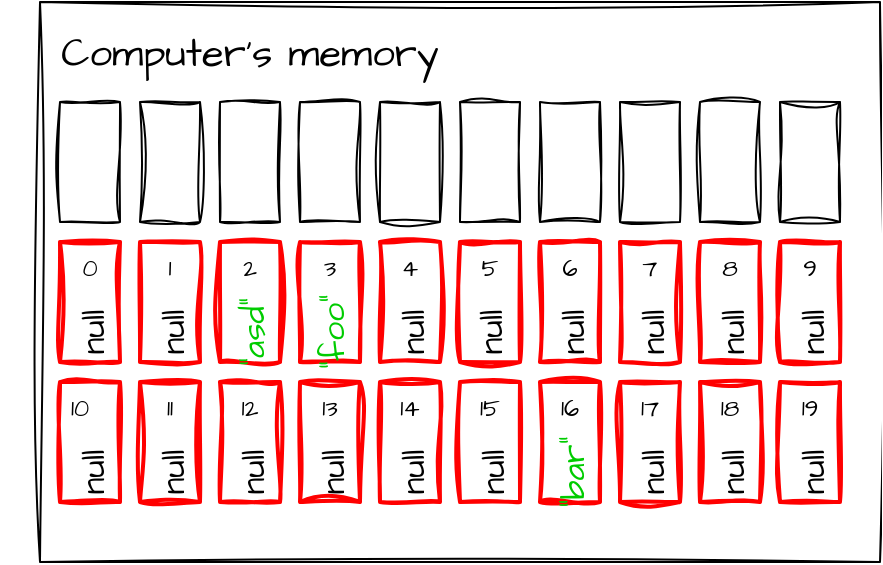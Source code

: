 <mxfile version="23.0.2" type="device">
  <diagram name="Page-1" id="anuovr1NJjBjm78ncV5i">
    <mxGraphModel dx="685" dy="1671" grid="1" gridSize="10" guides="1" tooltips="1" connect="1" arrows="1" fold="1" page="1" pageScale="1" pageWidth="827" pageHeight="1169" math="0" shadow="0">
      <root>
        <mxCell id="0" />
        <mxCell id="1" parent="0" />
        <mxCell id="LXHgbnVBe5iBIq8MEzDh-35" value="" style="rounded=0;whiteSpace=wrap;html=1;sketch=1;hachureGap=4;jiggle=2;curveFitting=1;fontFamily=Architects Daughter;fontSource=https%3A%2F%2Ffonts.googleapis.com%2Fcss%3Ffamily%3DArchitects%2BDaughter;fontSize=20;" vertex="1" parent="1">
          <mxGeometry x="170" y="-60" width="420" height="280" as="geometry" />
        </mxCell>
        <mxCell id="LXHgbnVBe5iBIq8MEzDh-36" value="Computer&#39;s memory" style="text;html=1;strokeColor=none;fillColor=none;align=center;verticalAlign=middle;whiteSpace=wrap;rounded=0;fontSize=20;fontFamily=Architects Daughter;" vertex="1" parent="1">
          <mxGeometry x="150" y="-50" width="250" height="30" as="geometry" />
        </mxCell>
        <mxCell id="LXHgbnVBe5iBIq8MEzDh-37" value="" style="rounded=0;whiteSpace=wrap;html=1;sketch=1;hachureGap=4;jiggle=2;curveFitting=1;fontFamily=Architects Daughter;fontSource=https%3A%2F%2Ffonts.googleapis.com%2Fcss%3Ffamily%3DArchitects%2BDaughter;fontSize=20;" vertex="1" parent="1">
          <mxGeometry x="180" y="-10" width="30" height="60" as="geometry" />
        </mxCell>
        <mxCell id="LXHgbnVBe5iBIq8MEzDh-38" value="" style="rounded=0;whiteSpace=wrap;html=1;sketch=1;hachureGap=4;jiggle=2;curveFitting=1;fontFamily=Architects Daughter;fontSource=https%3A%2F%2Ffonts.googleapis.com%2Fcss%3Ffamily%3DArchitects%2BDaughter;fontSize=20;" vertex="1" parent="1">
          <mxGeometry x="220" y="-10" width="30" height="60" as="geometry" />
        </mxCell>
        <mxCell id="LXHgbnVBe5iBIq8MEzDh-39" value="" style="rounded=0;whiteSpace=wrap;html=1;sketch=1;hachureGap=4;jiggle=2;curveFitting=1;fontFamily=Architects Daughter;fontSource=https%3A%2F%2Ffonts.googleapis.com%2Fcss%3Ffamily%3DArchitects%2BDaughter;fontSize=20;" vertex="1" parent="1">
          <mxGeometry x="260" y="-10" width="30" height="60" as="geometry" />
        </mxCell>
        <mxCell id="LXHgbnVBe5iBIq8MEzDh-40" value="" style="rounded=0;whiteSpace=wrap;html=1;sketch=1;hachureGap=4;jiggle=2;curveFitting=1;fontFamily=Architects Daughter;fontSource=https%3A%2F%2Ffonts.googleapis.com%2Fcss%3Ffamily%3DArchitects%2BDaughter;fontSize=20;" vertex="1" parent="1">
          <mxGeometry x="300" y="-10" width="30" height="60" as="geometry" />
        </mxCell>
        <mxCell id="LXHgbnVBe5iBIq8MEzDh-41" value="" style="rounded=0;whiteSpace=wrap;html=1;sketch=1;hachureGap=4;jiggle=2;curveFitting=1;fontFamily=Architects Daughter;fontSource=https%3A%2F%2Ffonts.googleapis.com%2Fcss%3Ffamily%3DArchitects%2BDaughter;fontSize=20;" vertex="1" parent="1">
          <mxGeometry x="340" y="-10" width="30" height="60" as="geometry" />
        </mxCell>
        <mxCell id="LXHgbnVBe5iBIq8MEzDh-42" value="" style="rounded=0;whiteSpace=wrap;html=1;sketch=1;hachureGap=4;jiggle=2;curveFitting=1;fontFamily=Architects Daughter;fontSource=https%3A%2F%2Ffonts.googleapis.com%2Fcss%3Ffamily%3DArchitects%2BDaughter;fontSize=20;" vertex="1" parent="1">
          <mxGeometry x="380" y="-10" width="30" height="60" as="geometry" />
        </mxCell>
        <mxCell id="LXHgbnVBe5iBIq8MEzDh-43" value="" style="rounded=0;whiteSpace=wrap;html=1;sketch=1;hachureGap=4;jiggle=2;curveFitting=1;fontFamily=Architects Daughter;fontSource=https%3A%2F%2Ffonts.googleapis.com%2Fcss%3Ffamily%3DArchitects%2BDaughter;fontSize=20;" vertex="1" parent="1">
          <mxGeometry x="420" y="-10" width="30" height="60" as="geometry" />
        </mxCell>
        <mxCell id="LXHgbnVBe5iBIq8MEzDh-44" value="" style="rounded=0;whiteSpace=wrap;html=1;sketch=1;hachureGap=4;jiggle=2;curveFitting=1;fontFamily=Architects Daughter;fontSource=https%3A%2F%2Ffonts.googleapis.com%2Fcss%3Ffamily%3DArchitects%2BDaughter;fontSize=20;" vertex="1" parent="1">
          <mxGeometry x="460" y="-10" width="30" height="60" as="geometry" />
        </mxCell>
        <mxCell id="LXHgbnVBe5iBIq8MEzDh-45" value="" style="rounded=0;whiteSpace=wrap;html=1;sketch=1;hachureGap=4;jiggle=2;curveFitting=1;fontFamily=Architects Daughter;fontSource=https%3A%2F%2Ffonts.googleapis.com%2Fcss%3Ffamily%3DArchitects%2BDaughter;fontSize=20;" vertex="1" parent="1">
          <mxGeometry x="500" y="-10" width="30" height="60" as="geometry" />
        </mxCell>
        <mxCell id="LXHgbnVBe5iBIq8MEzDh-46" value="" style="rounded=0;whiteSpace=wrap;html=1;sketch=1;hachureGap=4;jiggle=2;curveFitting=1;fontFamily=Architects Daughter;fontSource=https%3A%2F%2Ffonts.googleapis.com%2Fcss%3Ffamily%3DArchitects%2BDaughter;fontSize=20;" vertex="1" parent="1">
          <mxGeometry x="540" y="-10" width="30" height="60" as="geometry" />
        </mxCell>
        <mxCell id="LXHgbnVBe5iBIq8MEzDh-47" value="" style="rounded=0;whiteSpace=wrap;html=1;sketch=1;hachureGap=4;jiggle=2;curveFitting=1;fontFamily=Architects Daughter;fontSource=https%3A%2F%2Ffonts.googleapis.com%2Fcss%3Ffamily%3DArchitects%2BDaughter;fontSize=20;strokeWidth=2;strokeColor=#FF0000;" vertex="1" parent="1">
          <mxGeometry x="180" y="60" width="30" height="60" as="geometry" />
        </mxCell>
        <mxCell id="LXHgbnVBe5iBIq8MEzDh-48" value="" style="rounded=0;whiteSpace=wrap;html=1;sketch=1;hachureGap=4;jiggle=2;curveFitting=1;fontFamily=Architects Daughter;fontSource=https%3A%2F%2Ffonts.googleapis.com%2Fcss%3Ffamily%3DArchitects%2BDaughter;fontSize=20;strokeWidth=2;strokeColor=#FF0000;" vertex="1" parent="1">
          <mxGeometry x="220" y="60" width="30" height="60" as="geometry" />
        </mxCell>
        <mxCell id="LXHgbnVBe5iBIq8MEzDh-49" value="" style="rounded=0;whiteSpace=wrap;html=1;sketch=1;hachureGap=4;jiggle=2;curveFitting=1;fontFamily=Architects Daughter;fontSource=https%3A%2F%2Ffonts.googleapis.com%2Fcss%3Ffamily%3DArchitects%2BDaughter;fontSize=20;strokeWidth=2;strokeColor=#FF0000;" vertex="1" parent="1">
          <mxGeometry x="260" y="60" width="30" height="60" as="geometry" />
        </mxCell>
        <mxCell id="LXHgbnVBe5iBIq8MEzDh-50" value="" style="rounded=0;whiteSpace=wrap;html=1;sketch=1;hachureGap=4;jiggle=2;curveFitting=1;fontFamily=Architects Daughter;fontSource=https%3A%2F%2Ffonts.googleapis.com%2Fcss%3Ffamily%3DArchitects%2BDaughter;fontSize=20;strokeWidth=2;strokeColor=#FF0000;" vertex="1" parent="1">
          <mxGeometry x="300" y="60" width="30" height="60" as="geometry" />
        </mxCell>
        <mxCell id="LXHgbnVBe5iBIq8MEzDh-51" value="" style="rounded=0;whiteSpace=wrap;html=1;sketch=1;hachureGap=4;jiggle=2;curveFitting=1;fontFamily=Architects Daughter;fontSource=https%3A%2F%2Ffonts.googleapis.com%2Fcss%3Ffamily%3DArchitects%2BDaughter;fontSize=20;strokeWidth=2;strokeColor=#FF0000;" vertex="1" parent="1">
          <mxGeometry x="340" y="60" width="30" height="60" as="geometry" />
        </mxCell>
        <mxCell id="LXHgbnVBe5iBIq8MEzDh-52" value="" style="rounded=0;whiteSpace=wrap;html=1;sketch=1;hachureGap=4;jiggle=2;curveFitting=1;fontFamily=Architects Daughter;fontSource=https%3A%2F%2Ffonts.googleapis.com%2Fcss%3Ffamily%3DArchitects%2BDaughter;fontSize=20;strokeWidth=2;strokeColor=#FF0000;" vertex="1" parent="1">
          <mxGeometry x="380" y="60" width="30" height="60" as="geometry" />
        </mxCell>
        <mxCell id="LXHgbnVBe5iBIq8MEzDh-53" value="" style="rounded=0;whiteSpace=wrap;html=1;sketch=1;hachureGap=4;jiggle=2;curveFitting=1;fontFamily=Architects Daughter;fontSource=https%3A%2F%2Ffonts.googleapis.com%2Fcss%3Ffamily%3DArchitects%2BDaughter;fontSize=20;strokeWidth=2;strokeColor=#FF0000;" vertex="1" parent="1">
          <mxGeometry x="420" y="60" width="30" height="60" as="geometry" />
        </mxCell>
        <mxCell id="LXHgbnVBe5iBIq8MEzDh-54" value="" style="rounded=0;whiteSpace=wrap;html=1;sketch=1;hachureGap=4;jiggle=2;curveFitting=1;fontFamily=Architects Daughter;fontSource=https%3A%2F%2Ffonts.googleapis.com%2Fcss%3Ffamily%3DArchitects%2BDaughter;fontSize=20;strokeWidth=2;strokeColor=#FF0000;" vertex="1" parent="1">
          <mxGeometry x="500" y="60" width="30" height="60" as="geometry" />
        </mxCell>
        <mxCell id="LXHgbnVBe5iBIq8MEzDh-55" value="" style="rounded=0;whiteSpace=wrap;html=1;sketch=1;hachureGap=4;jiggle=2;curveFitting=1;fontFamily=Architects Daughter;fontSource=https%3A%2F%2Ffonts.googleapis.com%2Fcss%3Ffamily%3DArchitects%2BDaughter;fontSize=20;strokeWidth=2;strokeColor=#FF0000;" vertex="1" parent="1">
          <mxGeometry x="540" y="60" width="30" height="60" as="geometry" />
        </mxCell>
        <mxCell id="LXHgbnVBe5iBIq8MEzDh-56" value="" style="rounded=0;whiteSpace=wrap;html=1;sketch=1;hachureGap=4;jiggle=2;curveFitting=1;fontFamily=Architects Daughter;fontSource=https%3A%2F%2Ffonts.googleapis.com%2Fcss%3Ffamily%3DArchitects%2BDaughter;fontSize=20;strokeWidth=2;strokeColor=#FF0000;" vertex="1" parent="1">
          <mxGeometry x="460" y="60" width="30" height="60" as="geometry" />
        </mxCell>
        <mxCell id="LXHgbnVBe5iBIq8MEzDh-68" value="&lt;font style=&quot;font-size: 17px;&quot;&gt;null&lt;/font&gt;" style="text;html=1;strokeColor=none;fillColor=none;align=center;verticalAlign=middle;whiteSpace=wrap;rounded=0;fontSize=20;fontFamily=Architects Daughter;rotation=-90;" vertex="1" parent="1">
          <mxGeometry x="175" y="90" width="40" height="30" as="geometry" />
        </mxCell>
        <mxCell id="LXHgbnVBe5iBIq8MEzDh-70" value="&lt;font style=&quot;font-size: 17px;&quot;&gt;null&lt;/font&gt;" style="text;html=1;strokeColor=none;fillColor=none;align=center;verticalAlign=middle;whiteSpace=wrap;rounded=0;fontSize=20;fontFamily=Architects Daughter;rotation=-90;" vertex="1" parent="1">
          <mxGeometry x="215" y="90" width="40" height="30" as="geometry" />
        </mxCell>
        <mxCell id="LXHgbnVBe5iBIq8MEzDh-71" value="&lt;font color=&quot;#00cc00&quot; style=&quot;font-size: 17px;&quot;&gt;&quot;asd&quot;&lt;/font&gt;" style="text;html=1;strokeColor=none;fillColor=none;align=center;verticalAlign=middle;whiteSpace=wrap;rounded=0;fontSize=20;fontFamily=Architects Daughter;rotation=-90;" vertex="1" parent="1">
          <mxGeometry x="255" y="90" width="40" height="30" as="geometry" />
        </mxCell>
        <mxCell id="LXHgbnVBe5iBIq8MEzDh-72" value="&lt;font color=&quot;#00cc00&quot; style=&quot;font-size: 17px;&quot;&gt;&quot;foo&quot;&lt;/font&gt;" style="text;html=1;strokeColor=none;fillColor=none;align=center;verticalAlign=middle;whiteSpace=wrap;rounded=0;fontSize=20;fontFamily=Architects Daughter;rotation=-90;" vertex="1" parent="1">
          <mxGeometry x="295" y="90" width="40" height="30" as="geometry" />
        </mxCell>
        <mxCell id="LXHgbnVBe5iBIq8MEzDh-73" value="&lt;font style=&quot;font-size: 17px;&quot;&gt;null&lt;/font&gt;" style="text;html=1;strokeColor=none;fillColor=none;align=center;verticalAlign=middle;whiteSpace=wrap;rounded=0;fontSize=20;fontFamily=Architects Daughter;rotation=-90;" vertex="1" parent="1">
          <mxGeometry x="335" y="90" width="40" height="30" as="geometry" />
        </mxCell>
        <mxCell id="LXHgbnVBe5iBIq8MEzDh-74" value="&lt;font style=&quot;font-size: 17px;&quot;&gt;null&lt;/font&gt;" style="text;html=1;strokeColor=none;fillColor=none;align=center;verticalAlign=middle;whiteSpace=wrap;rounded=0;fontSize=20;fontFamily=Architects Daughter;rotation=-90;" vertex="1" parent="1">
          <mxGeometry x="374" y="90" width="40" height="30" as="geometry" />
        </mxCell>
        <mxCell id="LXHgbnVBe5iBIq8MEzDh-75" value="&lt;font style=&quot;font-size: 17px;&quot;&gt;null&lt;/font&gt;" style="text;html=1;strokeColor=none;fillColor=none;align=center;verticalAlign=middle;whiteSpace=wrap;rounded=0;fontSize=20;fontFamily=Architects Daughter;rotation=-90;" vertex="1" parent="1">
          <mxGeometry x="415" y="90" width="40" height="30" as="geometry" />
        </mxCell>
        <mxCell id="LXHgbnVBe5iBIq8MEzDh-76" value="&lt;font style=&quot;font-size: 17px;&quot;&gt;null&lt;/font&gt;" style="text;html=1;strokeColor=none;fillColor=none;align=center;verticalAlign=middle;whiteSpace=wrap;rounded=0;fontSize=20;fontFamily=Architects Daughter;rotation=-90;" vertex="1" parent="1">
          <mxGeometry x="455" y="90" width="40" height="30" as="geometry" />
        </mxCell>
        <mxCell id="LXHgbnVBe5iBIq8MEzDh-77" value="&lt;font style=&quot;font-size: 17px;&quot;&gt;null&lt;/font&gt;" style="text;html=1;strokeColor=none;fillColor=none;align=center;verticalAlign=middle;whiteSpace=wrap;rounded=0;fontSize=20;fontFamily=Architects Daughter;rotation=-90;" vertex="1" parent="1">
          <mxGeometry x="495" y="90" width="40" height="30" as="geometry" />
        </mxCell>
        <mxCell id="LXHgbnVBe5iBIq8MEzDh-78" value="&lt;font style=&quot;font-size: 17px;&quot;&gt;null&lt;/font&gt;" style="text;html=1;strokeColor=none;fillColor=none;align=center;verticalAlign=middle;whiteSpace=wrap;rounded=0;fontSize=20;fontFamily=Architects Daughter;rotation=-90;" vertex="1" parent="1">
          <mxGeometry x="535" y="90" width="40" height="30" as="geometry" />
        </mxCell>
        <mxCell id="LXHgbnVBe5iBIq8MEzDh-79" value="" style="rounded=0;whiteSpace=wrap;html=1;sketch=1;hachureGap=4;jiggle=2;curveFitting=1;fontFamily=Architects Daughter;fontSource=https%3A%2F%2Ffonts.googleapis.com%2Fcss%3Ffamily%3DArchitects%2BDaughter;fontSize=20;strokeWidth=2;strokeColor=#FF0000;" vertex="1" parent="1">
          <mxGeometry x="180" y="130" width="30" height="60" as="geometry" />
        </mxCell>
        <mxCell id="LXHgbnVBe5iBIq8MEzDh-80" value="" style="rounded=0;whiteSpace=wrap;html=1;sketch=1;hachureGap=4;jiggle=2;curveFitting=1;fontFamily=Architects Daughter;fontSource=https%3A%2F%2Ffonts.googleapis.com%2Fcss%3Ffamily%3DArchitects%2BDaughter;fontSize=20;strokeWidth=2;strokeColor=#FF0000;" vertex="1" parent="1">
          <mxGeometry x="220" y="130" width="30" height="60" as="geometry" />
        </mxCell>
        <mxCell id="LXHgbnVBe5iBIq8MEzDh-81" value="" style="rounded=0;whiteSpace=wrap;html=1;sketch=1;hachureGap=4;jiggle=2;curveFitting=1;fontFamily=Architects Daughter;fontSource=https%3A%2F%2Ffonts.googleapis.com%2Fcss%3Ffamily%3DArchitects%2BDaughter;fontSize=20;strokeWidth=2;strokeColor=#FF0000;" vertex="1" parent="1">
          <mxGeometry x="260" y="130" width="30" height="60" as="geometry" />
        </mxCell>
        <mxCell id="LXHgbnVBe5iBIq8MEzDh-82" value="" style="rounded=0;whiteSpace=wrap;html=1;sketch=1;hachureGap=4;jiggle=2;curveFitting=1;fontFamily=Architects Daughter;fontSource=https%3A%2F%2Ffonts.googleapis.com%2Fcss%3Ffamily%3DArchitects%2BDaughter;fontSize=20;strokeWidth=2;strokeColor=#FF0000;" vertex="1" parent="1">
          <mxGeometry x="300" y="130" width="30" height="60" as="geometry" />
        </mxCell>
        <mxCell id="LXHgbnVBe5iBIq8MEzDh-83" value="" style="rounded=0;whiteSpace=wrap;html=1;sketch=1;hachureGap=4;jiggle=2;curveFitting=1;fontFamily=Architects Daughter;fontSource=https%3A%2F%2Ffonts.googleapis.com%2Fcss%3Ffamily%3DArchitects%2BDaughter;fontSize=20;strokeWidth=2;strokeColor=#FF0000;" vertex="1" parent="1">
          <mxGeometry x="340" y="130" width="30" height="60" as="geometry" />
        </mxCell>
        <mxCell id="LXHgbnVBe5iBIq8MEzDh-84" value="" style="rounded=0;whiteSpace=wrap;html=1;sketch=1;hachureGap=4;jiggle=2;curveFitting=1;fontFamily=Architects Daughter;fontSource=https%3A%2F%2Ffonts.googleapis.com%2Fcss%3Ffamily%3DArchitects%2BDaughter;fontSize=20;strokeWidth=2;strokeColor=#FF0000;" vertex="1" parent="1">
          <mxGeometry x="380" y="130" width="30" height="60" as="geometry" />
        </mxCell>
        <mxCell id="LXHgbnVBe5iBIq8MEzDh-85" value="" style="rounded=0;whiteSpace=wrap;html=1;sketch=1;hachureGap=4;jiggle=2;curveFitting=1;fontFamily=Architects Daughter;fontSource=https%3A%2F%2Ffonts.googleapis.com%2Fcss%3Ffamily%3DArchitects%2BDaughter;fontSize=20;strokeWidth=2;strokeColor=#FF0000;" vertex="1" parent="1">
          <mxGeometry x="420" y="130" width="30" height="60" as="geometry" />
        </mxCell>
        <mxCell id="LXHgbnVBe5iBIq8MEzDh-86" value="" style="rounded=0;whiteSpace=wrap;html=1;sketch=1;hachureGap=4;jiggle=2;curveFitting=1;fontFamily=Architects Daughter;fontSource=https%3A%2F%2Ffonts.googleapis.com%2Fcss%3Ffamily%3DArchitects%2BDaughter;fontSize=20;strokeWidth=2;strokeColor=#FF0000;" vertex="1" parent="1">
          <mxGeometry x="500" y="130" width="30" height="60" as="geometry" />
        </mxCell>
        <mxCell id="LXHgbnVBe5iBIq8MEzDh-87" value="" style="rounded=0;whiteSpace=wrap;html=1;sketch=1;hachureGap=4;jiggle=2;curveFitting=1;fontFamily=Architects Daughter;fontSource=https%3A%2F%2Ffonts.googleapis.com%2Fcss%3Ffamily%3DArchitects%2BDaughter;fontSize=20;strokeWidth=2;strokeColor=#FF0000;" vertex="1" parent="1">
          <mxGeometry x="540" y="130" width="30" height="60" as="geometry" />
        </mxCell>
        <mxCell id="LXHgbnVBe5iBIq8MEzDh-88" value="" style="rounded=0;whiteSpace=wrap;html=1;sketch=1;hachureGap=4;jiggle=2;curveFitting=1;fontFamily=Architects Daughter;fontSource=https%3A%2F%2Ffonts.googleapis.com%2Fcss%3Ffamily%3DArchitects%2BDaughter;fontSize=20;strokeWidth=2;strokeColor=#FF0000;" vertex="1" parent="1">
          <mxGeometry x="460" y="130" width="30" height="60" as="geometry" />
        </mxCell>
        <mxCell id="LXHgbnVBe5iBIq8MEzDh-89" value="&lt;font style=&quot;font-size: 17px;&quot;&gt;null&lt;/font&gt;" style="text;html=1;strokeColor=none;fillColor=none;align=center;verticalAlign=middle;whiteSpace=wrap;rounded=0;fontSize=20;fontFamily=Architects Daughter;rotation=-90;" vertex="1" parent="1">
          <mxGeometry x="175" y="160" width="40" height="30" as="geometry" />
        </mxCell>
        <mxCell id="LXHgbnVBe5iBIq8MEzDh-90" value="&lt;font style=&quot;font-size: 17px;&quot;&gt;null&lt;/font&gt;" style="text;html=1;strokeColor=none;fillColor=none;align=center;verticalAlign=middle;whiteSpace=wrap;rounded=0;fontSize=20;fontFamily=Architects Daughter;rotation=-90;" vertex="1" parent="1">
          <mxGeometry x="215" y="160" width="40" height="30" as="geometry" />
        </mxCell>
        <mxCell id="LXHgbnVBe5iBIq8MEzDh-91" value="&lt;font style=&quot;font-size: 17px;&quot;&gt;null&lt;/font&gt;" style="text;html=1;strokeColor=none;fillColor=none;align=center;verticalAlign=middle;whiteSpace=wrap;rounded=0;fontSize=20;fontFamily=Architects Daughter;rotation=-90;" vertex="1" parent="1">
          <mxGeometry x="255" y="160" width="40" height="30" as="geometry" />
        </mxCell>
        <mxCell id="LXHgbnVBe5iBIq8MEzDh-92" value="&lt;font style=&quot;font-size: 17px;&quot;&gt;null&lt;/font&gt;" style="text;html=1;strokeColor=none;fillColor=none;align=center;verticalAlign=middle;whiteSpace=wrap;rounded=0;fontSize=20;fontFamily=Architects Daughter;rotation=-90;" vertex="1" parent="1">
          <mxGeometry x="295" y="160" width="40" height="30" as="geometry" />
        </mxCell>
        <mxCell id="LXHgbnVBe5iBIq8MEzDh-93" value="&lt;font style=&quot;font-size: 17px;&quot;&gt;null&lt;/font&gt;" style="text;html=1;strokeColor=none;fillColor=none;align=center;verticalAlign=middle;whiteSpace=wrap;rounded=0;fontSize=20;fontFamily=Architects Daughter;rotation=-90;" vertex="1" parent="1">
          <mxGeometry x="335" y="160" width="40" height="30" as="geometry" />
        </mxCell>
        <mxCell id="LXHgbnVBe5iBIq8MEzDh-94" value="&lt;font style=&quot;font-size: 17px;&quot;&gt;null&lt;/font&gt;" style="text;html=1;strokeColor=none;fillColor=none;align=center;verticalAlign=middle;whiteSpace=wrap;rounded=0;fontSize=20;fontFamily=Architects Daughter;rotation=-90;" vertex="1" parent="1">
          <mxGeometry x="375" y="160" width="40" height="30" as="geometry" />
        </mxCell>
        <mxCell id="LXHgbnVBe5iBIq8MEzDh-95" value="&lt;font color=&quot;#00cc00&quot; style=&quot;font-size: 17px;&quot;&gt;&quot;bar&quot;&lt;/font&gt;" style="text;html=1;strokeColor=none;fillColor=none;align=center;verticalAlign=middle;whiteSpace=wrap;rounded=0;fontSize=20;fontFamily=Architects Daughter;rotation=-90;" vertex="1" parent="1">
          <mxGeometry x="415" y="160" width="40" height="30" as="geometry" />
        </mxCell>
        <mxCell id="LXHgbnVBe5iBIq8MEzDh-96" value="&lt;font style=&quot;font-size: 17px;&quot;&gt;null&lt;/font&gt;" style="text;html=1;strokeColor=none;fillColor=none;align=center;verticalAlign=middle;whiteSpace=wrap;rounded=0;fontSize=20;fontFamily=Architects Daughter;rotation=-90;" vertex="1" parent="1">
          <mxGeometry x="455" y="160" width="40" height="30" as="geometry" />
        </mxCell>
        <mxCell id="LXHgbnVBe5iBIq8MEzDh-97" value="&lt;font style=&quot;font-size: 17px;&quot;&gt;null&lt;/font&gt;" style="text;html=1;strokeColor=none;fillColor=none;align=center;verticalAlign=middle;whiteSpace=wrap;rounded=0;fontSize=20;fontFamily=Architects Daughter;rotation=-90;" vertex="1" parent="1">
          <mxGeometry x="495" y="160" width="40" height="30" as="geometry" />
        </mxCell>
        <mxCell id="LXHgbnVBe5iBIq8MEzDh-98" value="&lt;font style=&quot;font-size: 17px;&quot;&gt;null&lt;/font&gt;" style="text;html=1;strokeColor=none;fillColor=none;align=center;verticalAlign=middle;whiteSpace=wrap;rounded=0;fontSize=20;fontFamily=Architects Daughter;rotation=-90;" vertex="1" parent="1">
          <mxGeometry x="535" y="160" width="40" height="30" as="geometry" />
        </mxCell>
        <mxCell id="LXHgbnVBe5iBIq8MEzDh-100" value="&lt;font style=&quot;font-size: 12px;&quot;&gt;0&lt;/font&gt;" style="text;html=1;strokeColor=none;fillColor=none;align=center;verticalAlign=middle;whiteSpace=wrap;rounded=0;fontSize=20;fontFamily=Architects Daughter;rotation=0;" vertex="1" parent="1">
          <mxGeometry x="180" y="60" width="30" height="20" as="geometry" />
        </mxCell>
        <mxCell id="LXHgbnVBe5iBIq8MEzDh-101" value="&lt;font style=&quot;font-size: 12px;&quot;&gt;1&lt;/font&gt;" style="text;html=1;strokeColor=none;fillColor=none;align=center;verticalAlign=middle;whiteSpace=wrap;rounded=0;fontSize=20;fontFamily=Architects Daughter;rotation=0;" vertex="1" parent="1">
          <mxGeometry x="220" y="60" width="30" height="20" as="geometry" />
        </mxCell>
        <mxCell id="LXHgbnVBe5iBIq8MEzDh-102" value="&lt;font style=&quot;font-size: 12px;&quot;&gt;2&lt;/font&gt;" style="text;html=1;strokeColor=none;fillColor=none;align=center;verticalAlign=middle;whiteSpace=wrap;rounded=0;fontSize=20;fontFamily=Architects Daughter;rotation=0;" vertex="1" parent="1">
          <mxGeometry x="260" y="60" width="30" height="20" as="geometry" />
        </mxCell>
        <mxCell id="LXHgbnVBe5iBIq8MEzDh-103" value="&lt;font style=&quot;font-size: 12px;&quot;&gt;3&lt;/font&gt;" style="text;html=1;strokeColor=none;fillColor=none;align=center;verticalAlign=middle;whiteSpace=wrap;rounded=0;fontSize=20;fontFamily=Architects Daughter;rotation=0;" vertex="1" parent="1">
          <mxGeometry x="300" y="60" width="30" height="20" as="geometry" />
        </mxCell>
        <mxCell id="LXHgbnVBe5iBIq8MEzDh-104" value="&lt;font style=&quot;font-size: 12px;&quot;&gt;4&lt;/font&gt;" style="text;html=1;strokeColor=none;fillColor=none;align=center;verticalAlign=middle;whiteSpace=wrap;rounded=0;fontSize=20;fontFamily=Architects Daughter;rotation=0;" vertex="1" parent="1">
          <mxGeometry x="340" y="60" width="30" height="20" as="geometry" />
        </mxCell>
        <mxCell id="LXHgbnVBe5iBIq8MEzDh-105" value="&lt;font style=&quot;font-size: 12px;&quot;&gt;5&lt;/font&gt;" style="text;html=1;strokeColor=none;fillColor=none;align=center;verticalAlign=middle;whiteSpace=wrap;rounded=0;fontSize=20;fontFamily=Architects Daughter;rotation=0;" vertex="1" parent="1">
          <mxGeometry x="380" y="60" width="30" height="20" as="geometry" />
        </mxCell>
        <mxCell id="LXHgbnVBe5iBIq8MEzDh-106" value="&lt;font style=&quot;font-size: 12px;&quot;&gt;6&lt;/font&gt;" style="text;html=1;strokeColor=none;fillColor=none;align=center;verticalAlign=middle;whiteSpace=wrap;rounded=0;fontSize=20;fontFamily=Architects Daughter;rotation=0;" vertex="1" parent="1">
          <mxGeometry x="420" y="60" width="30" height="20" as="geometry" />
        </mxCell>
        <mxCell id="LXHgbnVBe5iBIq8MEzDh-107" value="&lt;font style=&quot;font-size: 12px;&quot;&gt;7&lt;/font&gt;" style="text;html=1;strokeColor=none;fillColor=none;align=center;verticalAlign=middle;whiteSpace=wrap;rounded=0;fontSize=20;fontFamily=Architects Daughter;rotation=0;" vertex="1" parent="1">
          <mxGeometry x="460" y="60" width="30" height="20" as="geometry" />
        </mxCell>
        <mxCell id="LXHgbnVBe5iBIq8MEzDh-108" value="&lt;font style=&quot;font-size: 12px;&quot;&gt;8&lt;/font&gt;" style="text;html=1;strokeColor=none;fillColor=none;align=center;verticalAlign=middle;whiteSpace=wrap;rounded=0;fontSize=20;fontFamily=Architects Daughter;rotation=0;" vertex="1" parent="1">
          <mxGeometry x="500" y="60" width="30" height="20" as="geometry" />
        </mxCell>
        <mxCell id="LXHgbnVBe5iBIq8MEzDh-109" value="&lt;font style=&quot;font-size: 12px;&quot;&gt;9&lt;/font&gt;" style="text;html=1;strokeColor=none;fillColor=none;align=center;verticalAlign=middle;whiteSpace=wrap;rounded=0;fontSize=20;fontFamily=Architects Daughter;rotation=0;" vertex="1" parent="1">
          <mxGeometry x="540" y="60" width="30" height="20" as="geometry" />
        </mxCell>
        <mxCell id="LXHgbnVBe5iBIq8MEzDh-110" value="&lt;font style=&quot;font-size: 12px;&quot;&gt;10&lt;/font&gt;" style="text;html=1;strokeColor=none;fillColor=none;align=center;verticalAlign=middle;whiteSpace=wrap;rounded=0;fontSize=20;fontFamily=Architects Daughter;rotation=0;" vertex="1" parent="1">
          <mxGeometry x="175" y="130" width="30" height="20" as="geometry" />
        </mxCell>
        <mxCell id="LXHgbnVBe5iBIq8MEzDh-111" value="&lt;font style=&quot;font-size: 12px;&quot;&gt;11&lt;/font&gt;" style="text;html=1;strokeColor=none;fillColor=none;align=center;verticalAlign=middle;whiteSpace=wrap;rounded=0;fontSize=20;fontFamily=Architects Daughter;rotation=0;" vertex="1" parent="1">
          <mxGeometry x="220" y="130" width="30" height="20" as="geometry" />
        </mxCell>
        <mxCell id="LXHgbnVBe5iBIq8MEzDh-112" value="&lt;font style=&quot;font-size: 12px;&quot;&gt;12&lt;/font&gt;" style="text;html=1;strokeColor=none;fillColor=none;align=center;verticalAlign=middle;whiteSpace=wrap;rounded=0;fontSize=20;fontFamily=Architects Daughter;rotation=0;" vertex="1" parent="1">
          <mxGeometry x="260" y="130" width="30" height="20" as="geometry" />
        </mxCell>
        <mxCell id="LXHgbnVBe5iBIq8MEzDh-113" value="&lt;font style=&quot;font-size: 12px;&quot;&gt;13&lt;/font&gt;" style="text;html=1;strokeColor=none;fillColor=none;align=center;verticalAlign=middle;whiteSpace=wrap;rounded=0;fontSize=20;fontFamily=Architects Daughter;rotation=0;" vertex="1" parent="1">
          <mxGeometry x="300" y="130" width="30" height="20" as="geometry" />
        </mxCell>
        <mxCell id="LXHgbnVBe5iBIq8MEzDh-114" value="&lt;font style=&quot;font-size: 12px;&quot;&gt;14&lt;/font&gt;" style="text;html=1;strokeColor=none;fillColor=none;align=center;verticalAlign=middle;whiteSpace=wrap;rounded=0;fontSize=20;fontFamily=Architects Daughter;rotation=0;" vertex="1" parent="1">
          <mxGeometry x="340" y="130" width="30" height="20" as="geometry" />
        </mxCell>
        <mxCell id="LXHgbnVBe5iBIq8MEzDh-115" value="&lt;font style=&quot;font-size: 12px;&quot;&gt;15&lt;/font&gt;" style="text;html=1;strokeColor=none;fillColor=none;align=center;verticalAlign=middle;whiteSpace=wrap;rounded=0;fontSize=20;fontFamily=Architects Daughter;rotation=0;" vertex="1" parent="1">
          <mxGeometry x="380" y="130" width="30" height="20" as="geometry" />
        </mxCell>
        <mxCell id="LXHgbnVBe5iBIq8MEzDh-116" value="&lt;font style=&quot;font-size: 12px;&quot;&gt;16&lt;/font&gt;" style="text;html=1;strokeColor=none;fillColor=none;align=center;verticalAlign=middle;whiteSpace=wrap;rounded=0;fontSize=20;fontFamily=Architects Daughter;rotation=0;" vertex="1" parent="1">
          <mxGeometry x="420" y="130" width="30" height="20" as="geometry" />
        </mxCell>
        <mxCell id="LXHgbnVBe5iBIq8MEzDh-117" value="&lt;font style=&quot;font-size: 12px;&quot;&gt;17&lt;/font&gt;" style="text;html=1;strokeColor=none;fillColor=none;align=center;verticalAlign=middle;whiteSpace=wrap;rounded=0;fontSize=20;fontFamily=Architects Daughter;rotation=0;" vertex="1" parent="1">
          <mxGeometry x="460" y="130" width="30" height="20" as="geometry" />
        </mxCell>
        <mxCell id="LXHgbnVBe5iBIq8MEzDh-118" value="&lt;font style=&quot;font-size: 12px;&quot;&gt;18&lt;/font&gt;" style="text;html=1;strokeColor=none;fillColor=none;align=center;verticalAlign=middle;whiteSpace=wrap;rounded=0;fontSize=20;fontFamily=Architects Daughter;rotation=0;" vertex="1" parent="1">
          <mxGeometry x="500" y="130" width="30" height="20" as="geometry" />
        </mxCell>
        <mxCell id="LXHgbnVBe5iBIq8MEzDh-119" value="&lt;font style=&quot;font-size: 12px;&quot;&gt;19&lt;/font&gt;" style="text;html=1;strokeColor=none;fillColor=none;align=center;verticalAlign=middle;whiteSpace=wrap;rounded=0;fontSize=20;fontFamily=Architects Daughter;rotation=0;" vertex="1" parent="1">
          <mxGeometry x="540" y="130" width="30" height="20" as="geometry" />
        </mxCell>
      </root>
    </mxGraphModel>
  </diagram>
</mxfile>
